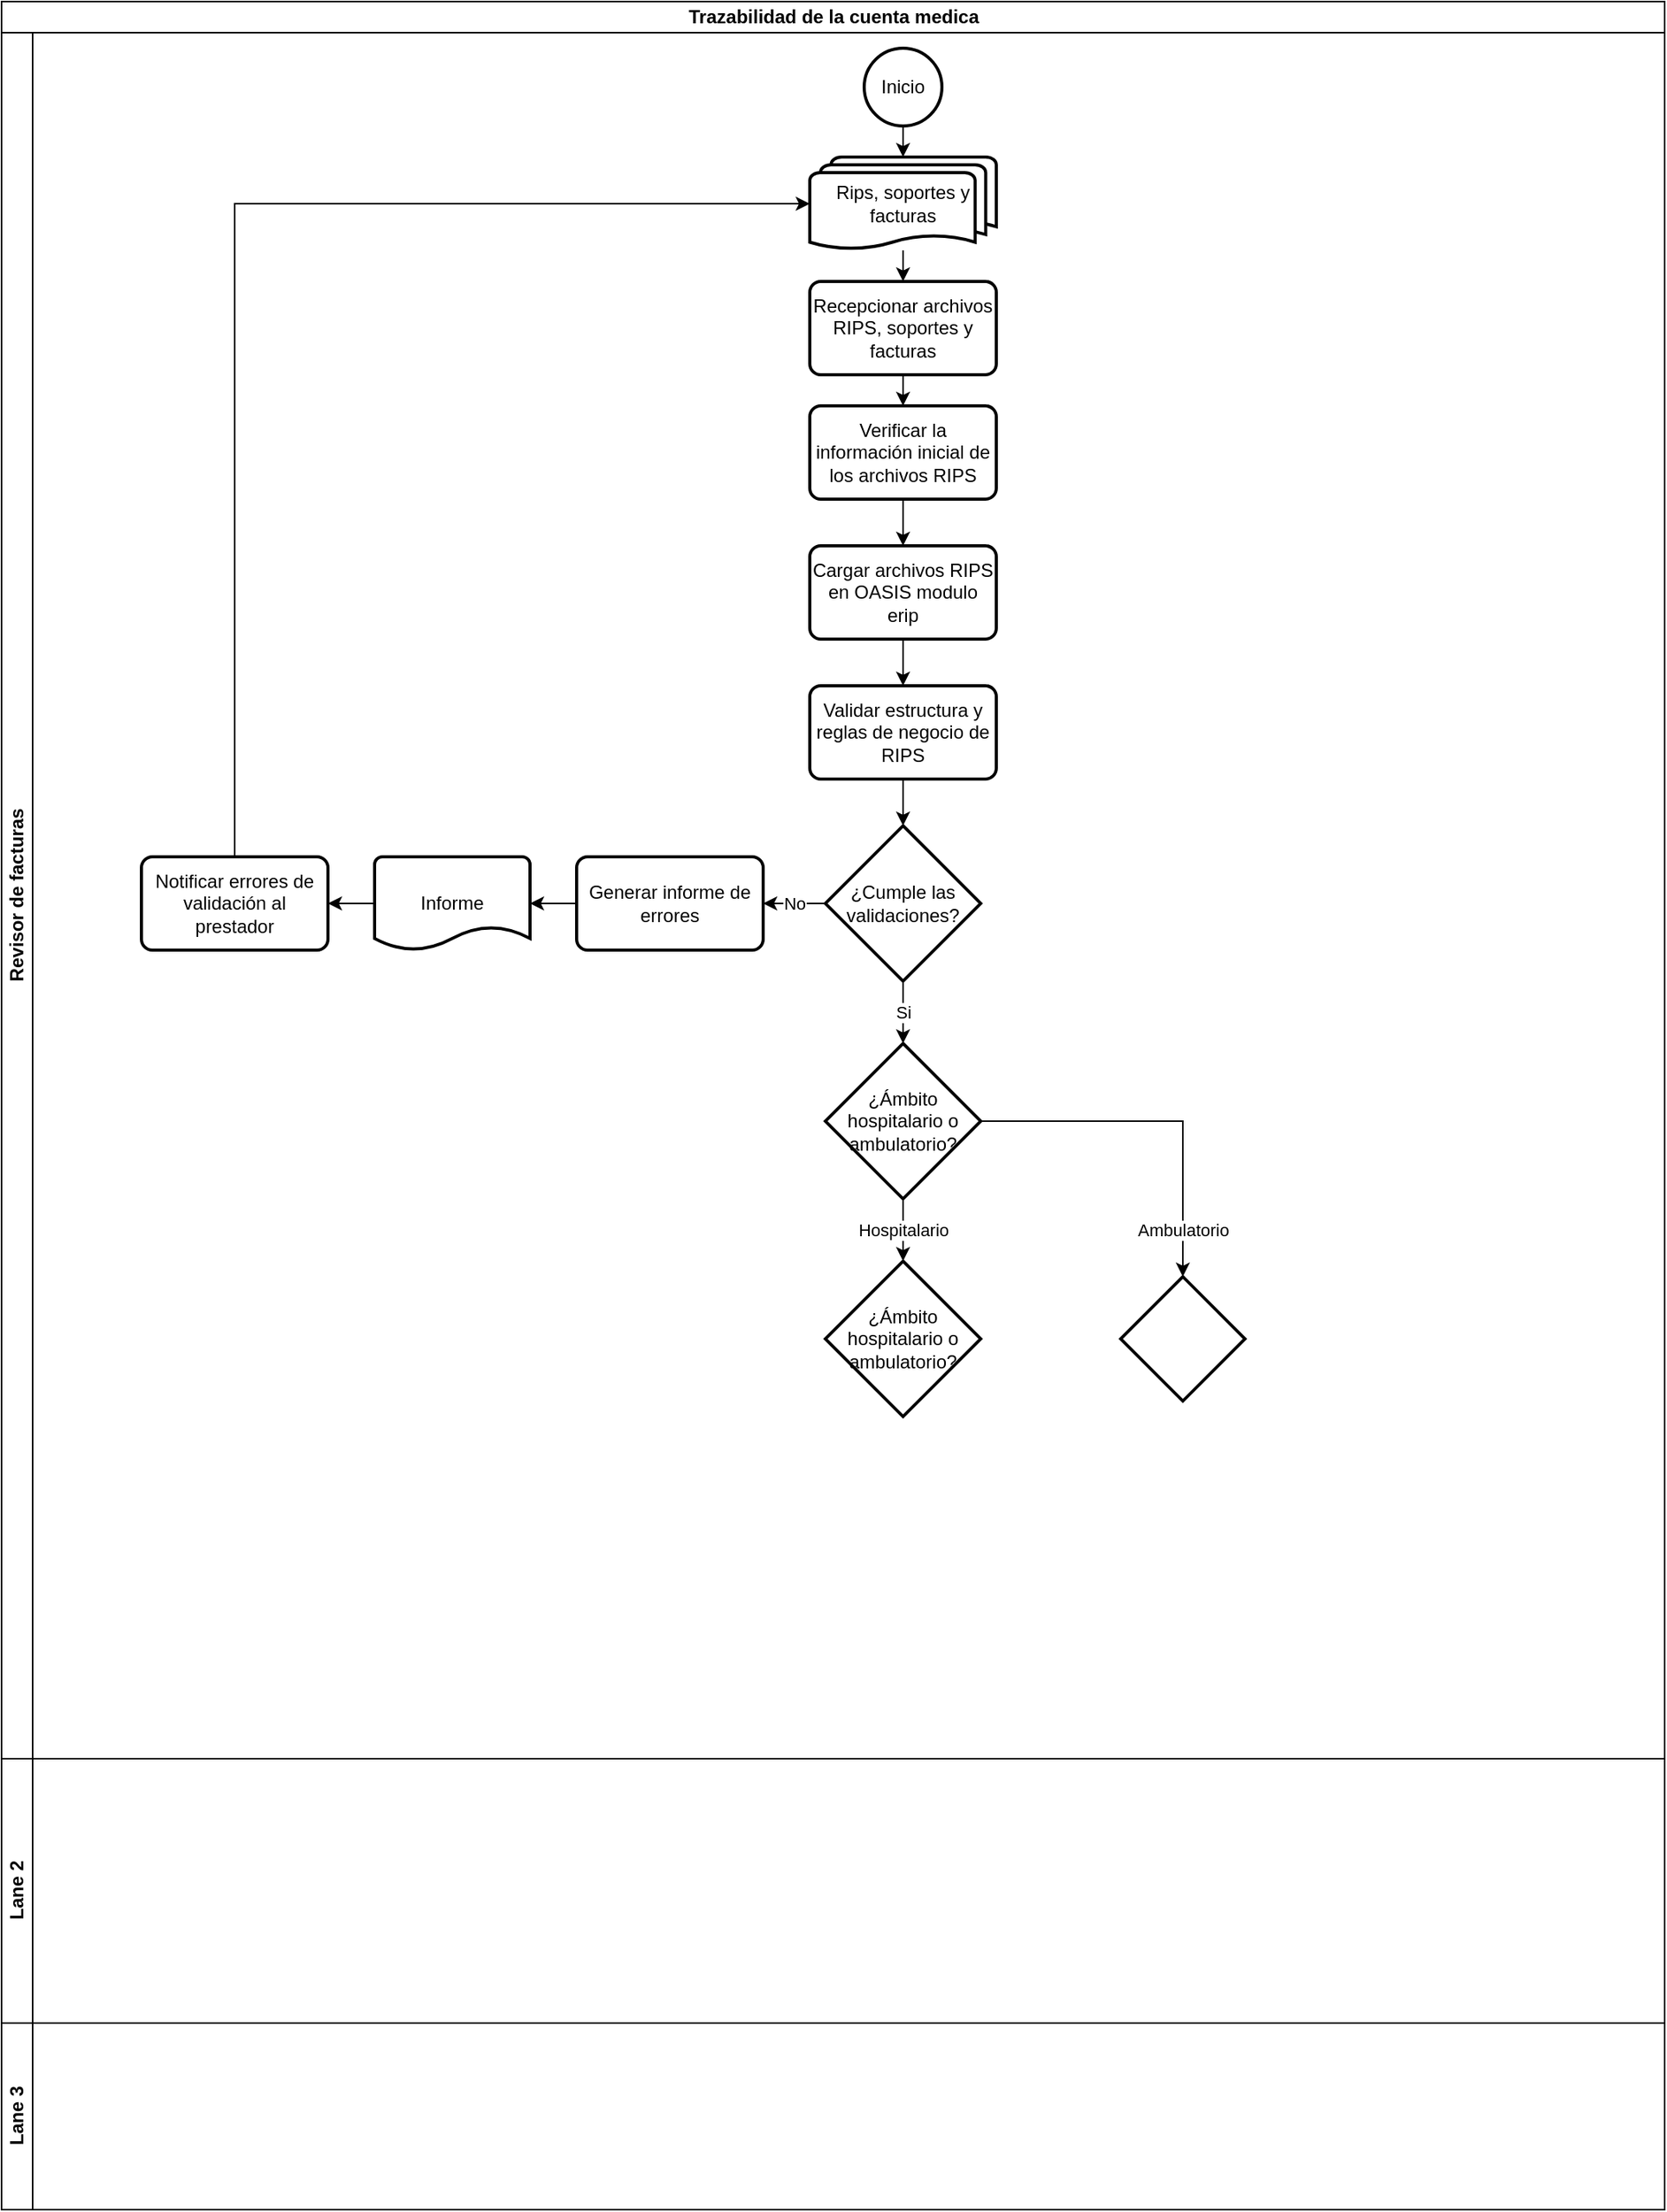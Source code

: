 <mxfile version="21.8.1" type="github">
  <diagram id="C5RBs43oDa-KdzZeNtuy" name="Page-1">
    <mxGraphModel dx="1034" dy="702" grid="1" gridSize="10" guides="1" tooltips="1" connect="1" arrows="1" fold="1" page="1" pageScale="1" pageWidth="1100" pageHeight="2000" math="0" shadow="0">
      <root>
        <mxCell id="WIyWlLk6GJQsqaUBKTNV-0" />
        <mxCell id="WIyWlLk6GJQsqaUBKTNV-1" parent="WIyWlLk6GJQsqaUBKTNV-0" />
        <mxCell id="2aWyeMzdCx-4pzrAcmwg-5" value="Trazabilidad de la cuenta medica" style="swimlane;childLayout=stackLayout;resizeParent=1;resizeParentMax=0;horizontal=1;startSize=20;horizontalStack=0;html=1;" vertex="1" parent="WIyWlLk6GJQsqaUBKTNV-1">
          <mxGeometry x="10" y="10" width="1070" height="1420" as="geometry" />
        </mxCell>
        <mxCell id="2aWyeMzdCx-4pzrAcmwg-6" value="Revisor de facturas" style="swimlane;startSize=20;horizontal=0;html=1;" vertex="1" parent="2aWyeMzdCx-4pzrAcmwg-5">
          <mxGeometry y="20" width="1070" height="1110" as="geometry" />
        </mxCell>
        <mxCell id="2aWyeMzdCx-4pzrAcmwg-0" value="Inicio" style="strokeWidth=2;html=1;shape=mxgraph.flowchart.start_2;whiteSpace=wrap;" vertex="1" parent="2aWyeMzdCx-4pzrAcmwg-6">
          <mxGeometry x="555" y="10" width="50" height="50" as="geometry" />
        </mxCell>
        <mxCell id="2aWyeMzdCx-4pzrAcmwg-11" value="" style="edgeStyle=orthogonalEdgeStyle;rounded=0;orthogonalLoop=1;jettySize=auto;html=1;" edge="1" parent="2aWyeMzdCx-4pzrAcmwg-6" source="2aWyeMzdCx-4pzrAcmwg-1" target="2aWyeMzdCx-4pzrAcmwg-10">
          <mxGeometry relative="1" as="geometry" />
        </mxCell>
        <mxCell id="2aWyeMzdCx-4pzrAcmwg-1" value="Recepcionar archivos RIPS, soportes y facturas" style="rounded=1;whiteSpace=wrap;html=1;absoluteArcSize=1;arcSize=14;strokeWidth=2;" vertex="1" parent="2aWyeMzdCx-4pzrAcmwg-6">
          <mxGeometry x="520" y="160" width="120" height="60" as="geometry" />
        </mxCell>
        <mxCell id="2aWyeMzdCx-4pzrAcmwg-48" style="edgeStyle=orthogonalEdgeStyle;rounded=0;orthogonalLoop=1;jettySize=auto;html=1;" edge="1" parent="2aWyeMzdCx-4pzrAcmwg-6" source="2aWyeMzdCx-4pzrAcmwg-2" target="2aWyeMzdCx-4pzrAcmwg-1">
          <mxGeometry relative="1" as="geometry" />
        </mxCell>
        <mxCell id="2aWyeMzdCx-4pzrAcmwg-2" value="Rips, soportes y facturas" style="strokeWidth=2;html=1;shape=mxgraph.flowchart.multi-document;whiteSpace=wrap;" vertex="1" parent="2aWyeMzdCx-4pzrAcmwg-6">
          <mxGeometry x="520" y="80" width="120" height="60" as="geometry" />
        </mxCell>
        <mxCell id="2aWyeMzdCx-4pzrAcmwg-14" value="" style="edgeStyle=orthogonalEdgeStyle;rounded=0;orthogonalLoop=1;jettySize=auto;html=1;" edge="1" parent="2aWyeMzdCx-4pzrAcmwg-6" source="2aWyeMzdCx-4pzrAcmwg-10" target="2aWyeMzdCx-4pzrAcmwg-13">
          <mxGeometry relative="1" as="geometry" />
        </mxCell>
        <mxCell id="2aWyeMzdCx-4pzrAcmwg-10" value="Verificar la información inicial de los archivos RIPS" style="rounded=1;whiteSpace=wrap;html=1;absoluteArcSize=1;arcSize=14;strokeWidth=2;" vertex="1" parent="2aWyeMzdCx-4pzrAcmwg-6">
          <mxGeometry x="520" y="240" width="120" height="60" as="geometry" />
        </mxCell>
        <mxCell id="2aWyeMzdCx-4pzrAcmwg-17" value="" style="edgeStyle=orthogonalEdgeStyle;rounded=0;orthogonalLoop=1;jettySize=auto;html=1;" edge="1" parent="2aWyeMzdCx-4pzrAcmwg-6" source="2aWyeMzdCx-4pzrAcmwg-13" target="2aWyeMzdCx-4pzrAcmwg-16">
          <mxGeometry relative="1" as="geometry" />
        </mxCell>
        <mxCell id="2aWyeMzdCx-4pzrAcmwg-13" value="Cargar archivos RIPS en OASIS modulo erip" style="rounded=1;whiteSpace=wrap;html=1;absoluteArcSize=1;arcSize=14;strokeWidth=2;" vertex="1" parent="2aWyeMzdCx-4pzrAcmwg-6">
          <mxGeometry x="520" y="330" width="120" height="60" as="geometry" />
        </mxCell>
        <mxCell id="2aWyeMzdCx-4pzrAcmwg-16" value="Validar estructura y reglas de negocio de RIPS" style="rounded=1;whiteSpace=wrap;html=1;absoluteArcSize=1;arcSize=14;strokeWidth=2;" vertex="1" parent="2aWyeMzdCx-4pzrAcmwg-6">
          <mxGeometry x="520" y="420" width="120" height="60" as="geometry" />
        </mxCell>
        <mxCell id="2aWyeMzdCx-4pzrAcmwg-28" value="Si" style="edgeStyle=orthogonalEdgeStyle;rounded=0;orthogonalLoop=1;jettySize=auto;html=1;entryX=0.5;entryY=0;entryDx=0;entryDy=0;entryPerimeter=0;" edge="1" parent="2aWyeMzdCx-4pzrAcmwg-6" source="2aWyeMzdCx-4pzrAcmwg-23" target="2aWyeMzdCx-4pzrAcmwg-29">
          <mxGeometry relative="1" as="geometry">
            <mxPoint x="580" y="770" as="targetPoint" />
          </mxGeometry>
        </mxCell>
        <mxCell id="2aWyeMzdCx-4pzrAcmwg-39" value="No" style="edgeStyle=orthogonalEdgeStyle;rounded=0;orthogonalLoop=1;jettySize=auto;html=1;" edge="1" parent="2aWyeMzdCx-4pzrAcmwg-6" source="2aWyeMzdCx-4pzrAcmwg-23" target="2aWyeMzdCx-4pzrAcmwg-38">
          <mxGeometry relative="1" as="geometry" />
        </mxCell>
        <mxCell id="2aWyeMzdCx-4pzrAcmwg-23" value="¿Cumple las validaciones?" style="strokeWidth=2;html=1;shape=mxgraph.flowchart.decision;whiteSpace=wrap;" vertex="1" parent="2aWyeMzdCx-4pzrAcmwg-6">
          <mxGeometry x="530" y="510" width="100" height="100" as="geometry" />
        </mxCell>
        <mxCell id="2aWyeMzdCx-4pzrAcmwg-24" style="edgeStyle=orthogonalEdgeStyle;rounded=0;orthogonalLoop=1;jettySize=auto;html=1;entryX=0.5;entryY=0;entryDx=0;entryDy=0;entryPerimeter=0;" edge="1" parent="2aWyeMzdCx-4pzrAcmwg-6" source="2aWyeMzdCx-4pzrAcmwg-16" target="2aWyeMzdCx-4pzrAcmwg-23">
          <mxGeometry relative="1" as="geometry" />
        </mxCell>
        <mxCell id="2aWyeMzdCx-4pzrAcmwg-32" value="Hospitalario" style="edgeStyle=orthogonalEdgeStyle;rounded=0;orthogonalLoop=1;jettySize=auto;html=1;" edge="1" parent="2aWyeMzdCx-4pzrAcmwg-6" source="2aWyeMzdCx-4pzrAcmwg-29" target="2aWyeMzdCx-4pzrAcmwg-31">
          <mxGeometry relative="1" as="geometry" />
        </mxCell>
        <mxCell id="2aWyeMzdCx-4pzrAcmwg-35" value="Ambulatorio" style="edgeStyle=orthogonalEdgeStyle;rounded=0;orthogonalLoop=1;jettySize=auto;html=1;" edge="1" parent="2aWyeMzdCx-4pzrAcmwg-6" source="2aWyeMzdCx-4pzrAcmwg-29" target="2aWyeMzdCx-4pzrAcmwg-34">
          <mxGeometry x="0.739" relative="1" as="geometry">
            <mxPoint as="offset" />
          </mxGeometry>
        </mxCell>
        <mxCell id="2aWyeMzdCx-4pzrAcmwg-29" value="¿Ámbito hospitalario o ambulatorio?" style="strokeWidth=2;html=1;shape=mxgraph.flowchart.decision;whiteSpace=wrap;" vertex="1" parent="2aWyeMzdCx-4pzrAcmwg-6">
          <mxGeometry x="530" y="650" width="100" height="100" as="geometry" />
        </mxCell>
        <mxCell id="2aWyeMzdCx-4pzrAcmwg-31" value="¿Ámbito hospitalario o ambulatorio?" style="strokeWidth=2;html=1;shape=mxgraph.flowchart.decision;whiteSpace=wrap;" vertex="1" parent="2aWyeMzdCx-4pzrAcmwg-6">
          <mxGeometry x="530" y="790" width="100" height="100" as="geometry" />
        </mxCell>
        <mxCell id="2aWyeMzdCx-4pzrAcmwg-34" value="" style="rhombus;whiteSpace=wrap;html=1;strokeWidth=2;" vertex="1" parent="2aWyeMzdCx-4pzrAcmwg-6">
          <mxGeometry x="720" y="800" width="80" height="80" as="geometry" />
        </mxCell>
        <mxCell id="2aWyeMzdCx-4pzrAcmwg-43" style="edgeStyle=orthogonalEdgeStyle;rounded=0;orthogonalLoop=1;jettySize=auto;html=1;" edge="1" parent="2aWyeMzdCx-4pzrAcmwg-6" source="2aWyeMzdCx-4pzrAcmwg-38" target="2aWyeMzdCx-4pzrAcmwg-40">
          <mxGeometry relative="1" as="geometry" />
        </mxCell>
        <mxCell id="2aWyeMzdCx-4pzrAcmwg-38" value="Generar informe de errores" style="rounded=1;whiteSpace=wrap;html=1;absoluteArcSize=1;arcSize=14;strokeWidth=2;" vertex="1" parent="2aWyeMzdCx-4pzrAcmwg-6">
          <mxGeometry x="370" y="530" width="120" height="60" as="geometry" />
        </mxCell>
        <mxCell id="2aWyeMzdCx-4pzrAcmwg-45" style="edgeStyle=orthogonalEdgeStyle;rounded=0;orthogonalLoop=1;jettySize=auto;html=1;" edge="1" parent="2aWyeMzdCx-4pzrAcmwg-6" source="2aWyeMzdCx-4pzrAcmwg-40" target="2aWyeMzdCx-4pzrAcmwg-41">
          <mxGeometry relative="1" as="geometry" />
        </mxCell>
        <mxCell id="2aWyeMzdCx-4pzrAcmwg-40" value="Informe" style="strokeWidth=2;html=1;shape=mxgraph.flowchart.document2;whiteSpace=wrap;size=0.25;" vertex="1" parent="2aWyeMzdCx-4pzrAcmwg-6">
          <mxGeometry x="240" y="530" width="100" height="60" as="geometry" />
        </mxCell>
        <mxCell id="2aWyeMzdCx-4pzrAcmwg-41" value="Notificar errores de validación al prestador" style="rounded=1;whiteSpace=wrap;html=1;absoluteArcSize=1;arcSize=14;strokeWidth=2;" vertex="1" parent="2aWyeMzdCx-4pzrAcmwg-6">
          <mxGeometry x="90" y="530" width="120" height="60" as="geometry" />
        </mxCell>
        <mxCell id="2aWyeMzdCx-4pzrAcmwg-47" style="edgeStyle=orthogonalEdgeStyle;rounded=0;orthogonalLoop=1;jettySize=auto;html=1;entryX=0.5;entryY=0;entryDx=0;entryDy=0;entryPerimeter=0;" edge="1" parent="2aWyeMzdCx-4pzrAcmwg-6" source="2aWyeMzdCx-4pzrAcmwg-0" target="2aWyeMzdCx-4pzrAcmwg-2">
          <mxGeometry relative="1" as="geometry" />
        </mxCell>
        <mxCell id="2aWyeMzdCx-4pzrAcmwg-49" style="edgeStyle=orthogonalEdgeStyle;rounded=0;orthogonalLoop=1;jettySize=auto;html=1;entryX=0;entryY=0.5;entryDx=0;entryDy=0;entryPerimeter=0;" edge="1" parent="2aWyeMzdCx-4pzrAcmwg-6" source="2aWyeMzdCx-4pzrAcmwg-41" target="2aWyeMzdCx-4pzrAcmwg-2">
          <mxGeometry relative="1" as="geometry">
            <Array as="points">
              <mxPoint x="150" y="110" />
            </Array>
          </mxGeometry>
        </mxCell>
        <mxCell id="2aWyeMzdCx-4pzrAcmwg-7" value="Lane 2" style="swimlane;startSize=20;horizontal=0;html=1;" vertex="1" parent="2aWyeMzdCx-4pzrAcmwg-5">
          <mxGeometry y="1130" width="1070" height="170" as="geometry" />
        </mxCell>
        <mxCell id="2aWyeMzdCx-4pzrAcmwg-8" value="Lane 3" style="swimlane;startSize=20;horizontal=0;html=1;" vertex="1" parent="2aWyeMzdCx-4pzrAcmwg-5">
          <mxGeometry y="1300" width="1070" height="120" as="geometry" />
        </mxCell>
      </root>
    </mxGraphModel>
  </diagram>
</mxfile>
